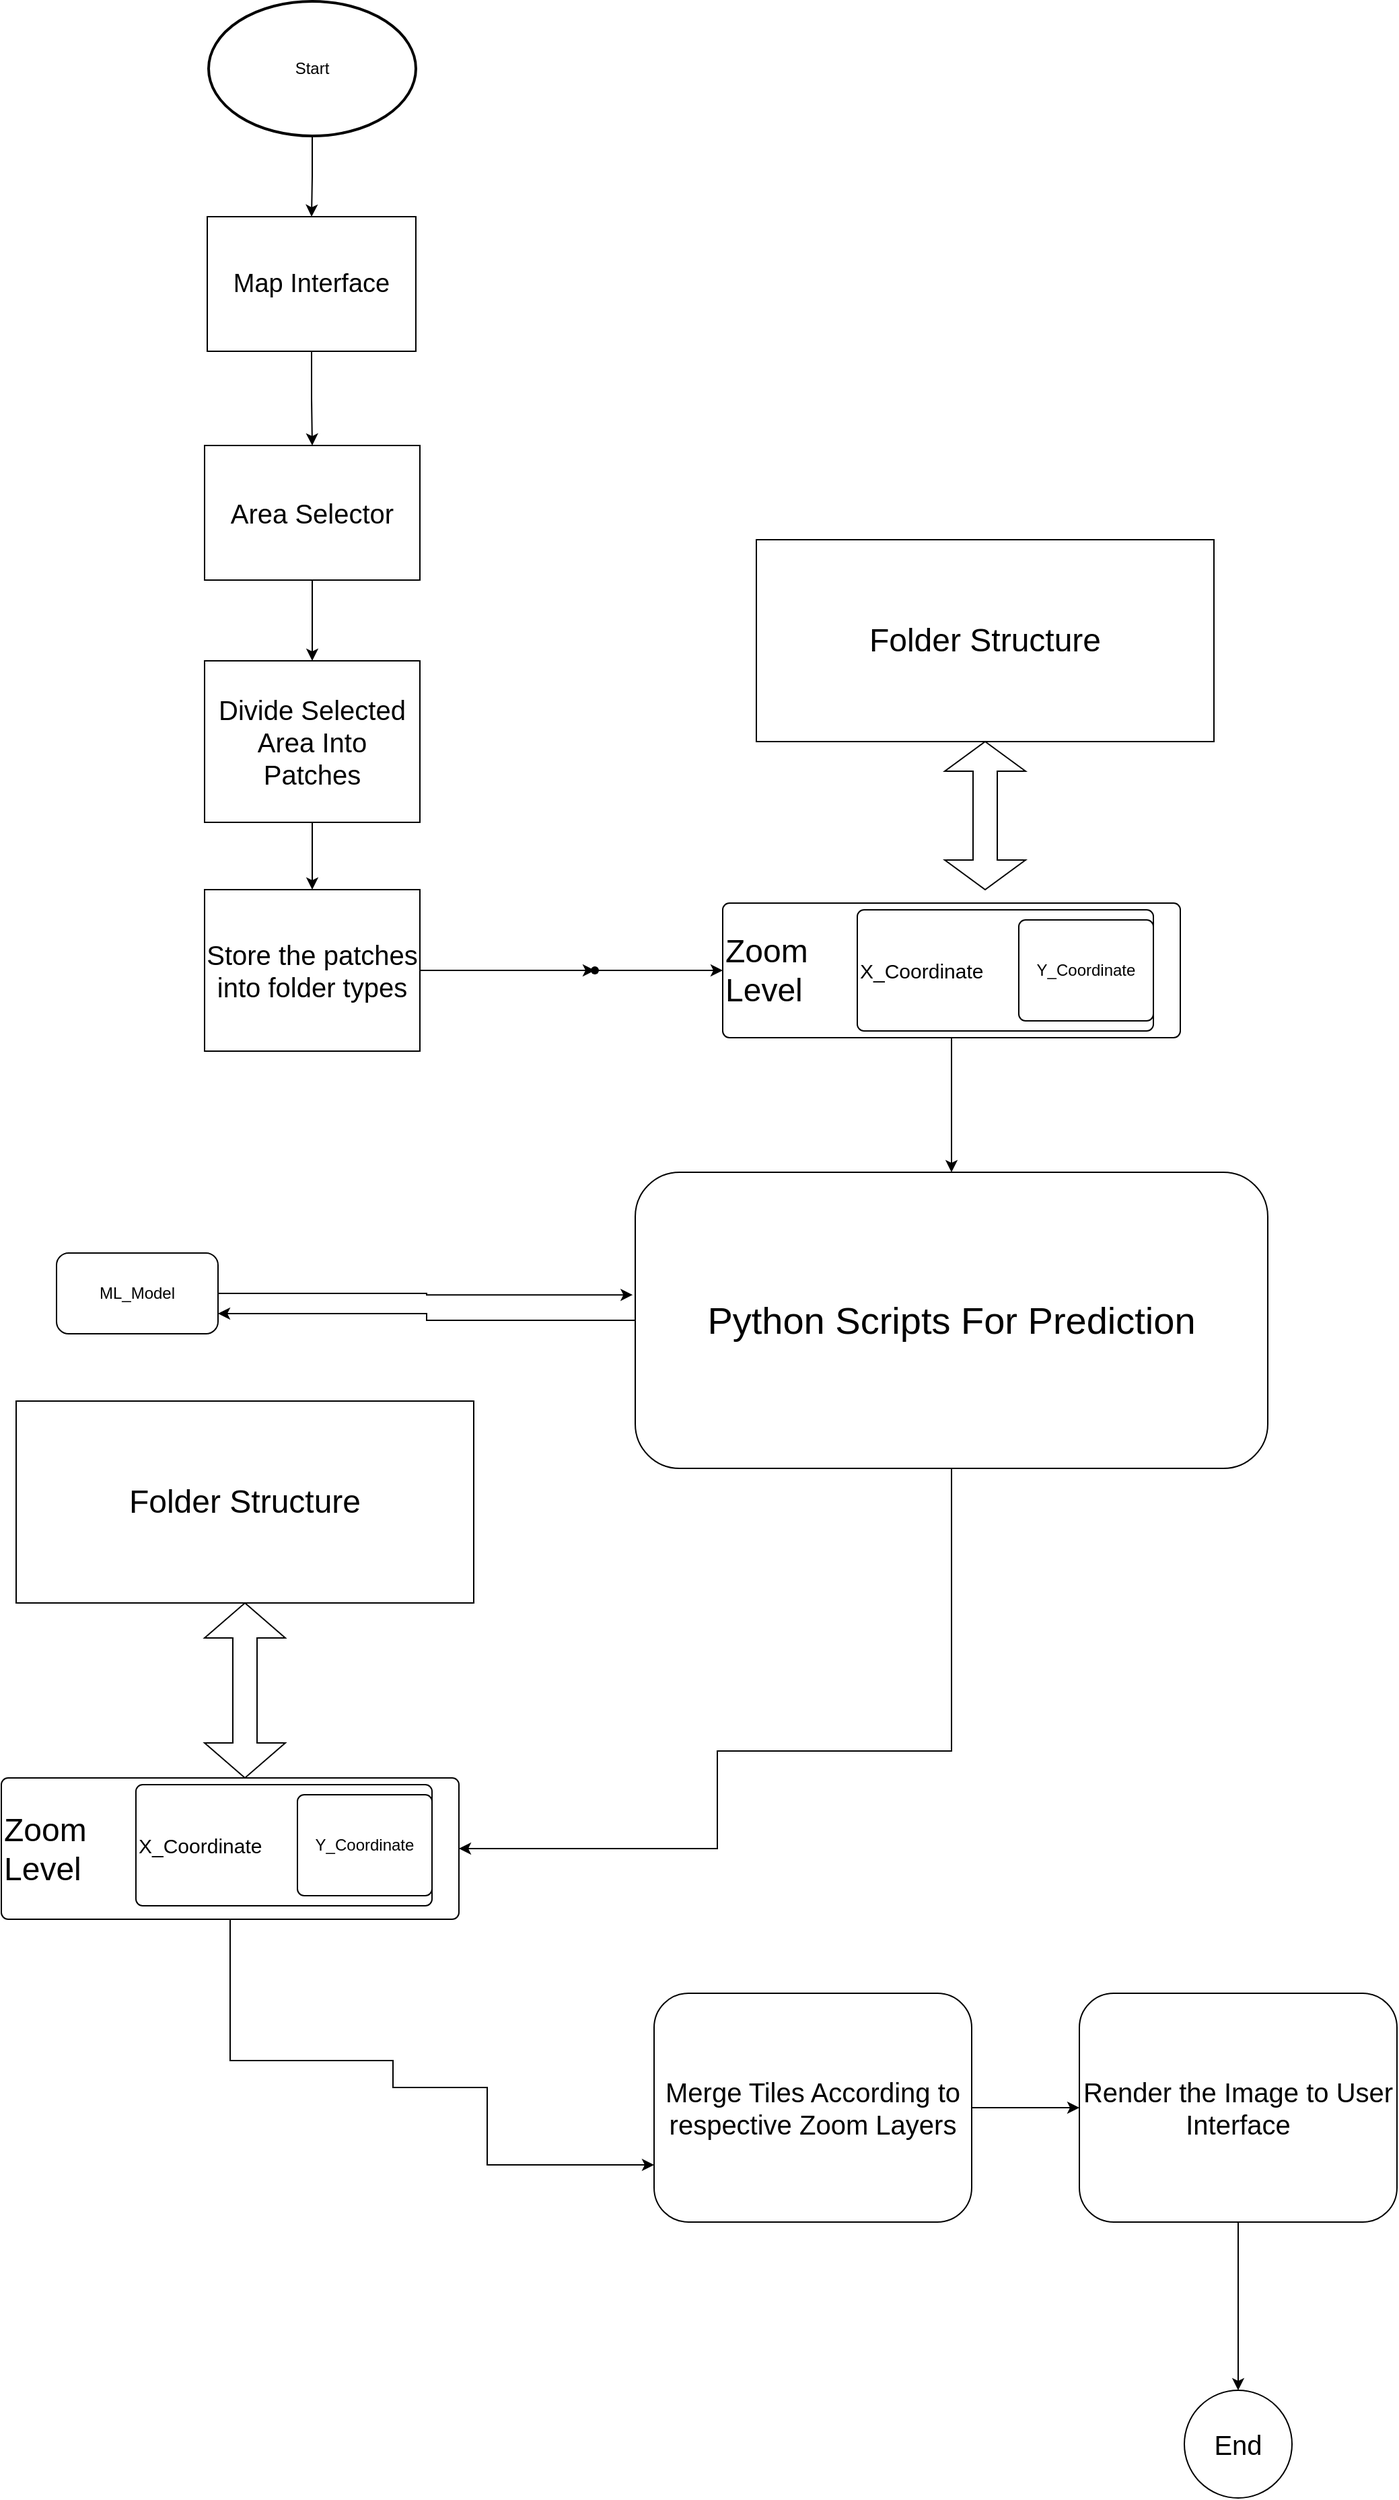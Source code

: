<mxfile version="22.1.11" type="github">
  <diagram name="Page-1" id="XXXdVwAd_5QyIGVRwvhc">
    <mxGraphModel dx="1434" dy="1962" grid="1" gridSize="10" guides="1" tooltips="1" connect="1" arrows="1" fold="1" page="1" pageScale="1" pageWidth="827" pageHeight="1169" math="0" shadow="0">
      <root>
        <mxCell id="0" />
        <mxCell id="1" parent="0" />
        <mxCell id="v2z-xDfR69My8wH2Z2qG-80" value="" style="edgeStyle=orthogonalEdgeStyle;rounded=0;orthogonalLoop=1;jettySize=auto;html=1;" edge="1" parent="1" source="v2z-xDfR69My8wH2Z2qG-1" target="v2z-xDfR69My8wH2Z2qG-2">
          <mxGeometry relative="1" as="geometry" />
        </mxCell>
        <mxCell id="v2z-xDfR69My8wH2Z2qG-1" value="Start" style="strokeWidth=2;html=1;shape=mxgraph.flowchart.start_2;whiteSpace=wrap;" vertex="1" parent="1">
          <mxGeometry x="243" y="-250" width="154" height="100" as="geometry" />
        </mxCell>
        <mxCell id="v2z-xDfR69My8wH2Z2qG-79" value="" style="edgeStyle=orthogonalEdgeStyle;rounded=0;orthogonalLoop=1;jettySize=auto;html=1;" edge="1" parent="1" source="v2z-xDfR69My8wH2Z2qG-2" target="v2z-xDfR69My8wH2Z2qG-3">
          <mxGeometry relative="1" as="geometry" />
        </mxCell>
        <mxCell id="v2z-xDfR69My8wH2Z2qG-2" value="&lt;font style=&quot;font-size: 19px;&quot;&gt;Map Interface&lt;/font&gt;" style="rounded=0;whiteSpace=wrap;html=1;" vertex="1" parent="1">
          <mxGeometry x="242" y="-90" width="155" height="100" as="geometry" />
        </mxCell>
        <mxCell id="v2z-xDfR69My8wH2Z2qG-78" value="" style="edgeStyle=orthogonalEdgeStyle;rounded=0;orthogonalLoop=1;jettySize=auto;html=1;" edge="1" parent="1" source="v2z-xDfR69My8wH2Z2qG-3" target="v2z-xDfR69My8wH2Z2qG-5">
          <mxGeometry relative="1" as="geometry" />
        </mxCell>
        <mxCell id="v2z-xDfR69My8wH2Z2qG-3" value="&lt;font style=&quot;font-size: 20px;&quot;&gt;Area Selector&lt;/font&gt;" style="rounded=0;whiteSpace=wrap;html=1;" vertex="1" parent="1">
          <mxGeometry x="240" y="80" width="160" height="100" as="geometry" />
        </mxCell>
        <mxCell id="v2z-xDfR69My8wH2Z2qG-77" value="" style="edgeStyle=orthogonalEdgeStyle;rounded=0;orthogonalLoop=1;jettySize=auto;html=1;" edge="1" parent="1" source="v2z-xDfR69My8wH2Z2qG-5" target="v2z-xDfR69My8wH2Z2qG-7">
          <mxGeometry relative="1" as="geometry" />
        </mxCell>
        <mxCell id="v2z-xDfR69My8wH2Z2qG-5" value="&lt;font style=&quot;font-size: 20px;&quot;&gt;Divide Selected Area Into Patches&lt;/font&gt;" style="rounded=0;whiteSpace=wrap;html=1;" vertex="1" parent="1">
          <mxGeometry x="240" y="240" width="160" height="120" as="geometry" />
        </mxCell>
        <mxCell id="v2z-xDfR69My8wH2Z2qG-75" value="" style="edgeStyle=orthogonalEdgeStyle;rounded=0;orthogonalLoop=1;jettySize=auto;html=1;" edge="1" parent="1" source="v2z-xDfR69My8wH2Z2qG-7" target="v2z-xDfR69My8wH2Z2qG-74">
          <mxGeometry relative="1" as="geometry" />
        </mxCell>
        <mxCell id="v2z-xDfR69My8wH2Z2qG-7" value="&lt;font style=&quot;font-size: 20px;&quot;&gt;Store the patches into folder types&lt;/font&gt;" style="rounded=0;whiteSpace=wrap;html=1;" vertex="1" parent="1">
          <mxGeometry x="240" y="410" width="160" height="120" as="geometry" />
        </mxCell>
        <mxCell id="v2z-xDfR69My8wH2Z2qG-85" value="" style="edgeStyle=orthogonalEdgeStyle;rounded=0;orthogonalLoop=1;jettySize=auto;html=1;" edge="1" parent="1" source="v2z-xDfR69My8wH2Z2qG-8" target="v2z-xDfR69My8wH2Z2qG-26">
          <mxGeometry relative="1" as="geometry" />
        </mxCell>
        <mxCell id="v2z-xDfR69My8wH2Z2qG-8" value="&lt;font style=&quot;font-size: 24px;&quot;&gt;Zoom&lt;br&gt;Level&lt;/font&gt;" style="rounded=1;absoluteArcSize=1;html=1;arcSize=10;align=left;" vertex="1" parent="1">
          <mxGeometry x="625" y="420" width="340" height="100" as="geometry" />
        </mxCell>
        <mxCell id="v2z-xDfR69My8wH2Z2qG-9" value="" style="html=1;shape=mxgraph.er.anchor;whiteSpace=wrap;" vertex="1" parent="v2z-xDfR69My8wH2Z2qG-8">
          <mxGeometry width="170" height="100" as="geometry" />
        </mxCell>
        <mxCell id="v2z-xDfR69My8wH2Z2qG-10" value="&lt;font style=&quot;font-size: 15px;&quot;&gt;X_Coordinate&lt;/font&gt;" style="rounded=1;absoluteArcSize=1;html=1;arcSize=10;whiteSpace=wrap;points=[];strokeColor=inherit;fillColor=inherit;align=left;" vertex="1" parent="v2z-xDfR69My8wH2Z2qG-8">
          <mxGeometry x="100" y="5" width="220" height="90" as="geometry" />
        </mxCell>
        <mxCell id="v2z-xDfR69My8wH2Z2qG-11" value="Y_Coordinate" style="rounded=1;absoluteArcSize=1;html=1;arcSize=10;whiteSpace=wrap;points=[];strokeColor=inherit;fillColor=inherit;" vertex="1" parent="v2z-xDfR69My8wH2Z2qG-8">
          <mxGeometry x="220" y="12.5" width="100" height="75" as="geometry" />
        </mxCell>
        <mxCell id="v2z-xDfR69My8wH2Z2qG-17" value="&lt;font style=&quot;font-size: 24px;&quot;&gt;Folder Structure&lt;/font&gt;" style="rounded=0;whiteSpace=wrap;html=1;" vertex="1" parent="1">
          <mxGeometry x="650" y="150" width="340" height="150" as="geometry" />
        </mxCell>
        <mxCell id="v2z-xDfR69My8wH2Z2qG-18" value="" style="shape=doubleArrow;direction=south;whiteSpace=wrap;html=1;" vertex="1" parent="1">
          <mxGeometry x="790" y="300" width="60" height="110" as="geometry" />
        </mxCell>
        <mxCell id="v2z-xDfR69My8wH2Z2qG-56" value="" style="edgeStyle=orthogonalEdgeStyle;rounded=0;orthogonalLoop=1;jettySize=auto;html=1;entryX=1;entryY=0.75;entryDx=0;entryDy=0;" edge="1" parent="1" source="v2z-xDfR69My8wH2Z2qG-26" target="v2z-xDfR69My8wH2Z2qG-40">
          <mxGeometry relative="1" as="geometry">
            <mxPoint x="480" y="730" as="targetPoint" />
          </mxGeometry>
        </mxCell>
        <mxCell id="v2z-xDfR69My8wH2Z2qG-64" value="" style="edgeStyle=orthogonalEdgeStyle;rounded=0;orthogonalLoop=1;jettySize=auto;html=1;entryX=1;entryY=0.5;entryDx=0;entryDy=0;" edge="1" parent="1" source="v2z-xDfR69My8wH2Z2qG-26" target="v2z-xDfR69My8wH2Z2qG-58">
          <mxGeometry relative="1" as="geometry">
            <mxPoint x="620" y="1060" as="targetPoint" />
            <Array as="points">
              <mxPoint x="795" y="1050" />
              <mxPoint x="621" y="1050" />
              <mxPoint x="621" y="1123" />
            </Array>
          </mxGeometry>
        </mxCell>
        <mxCell id="v2z-xDfR69My8wH2Z2qG-26" value="&lt;font style=&quot;font-size: 28px;&quot;&gt;Python Scripts For Prediction&lt;/font&gt;" style="rounded=1;whiteSpace=wrap;html=1;" vertex="1" parent="1">
          <mxGeometry x="560" y="620" width="470" height="220" as="geometry" />
        </mxCell>
        <mxCell id="v2z-xDfR69My8wH2Z2qG-54" value="" style="edgeStyle=orthogonalEdgeStyle;rounded=0;orthogonalLoop=1;jettySize=auto;html=1;entryX=-0.004;entryY=0.414;entryDx=0;entryDy=0;entryPerimeter=0;" edge="1" parent="1" source="v2z-xDfR69My8wH2Z2qG-40" target="v2z-xDfR69My8wH2Z2qG-26">
          <mxGeometry relative="1" as="geometry">
            <mxPoint x="330" y="690" as="targetPoint" />
          </mxGeometry>
        </mxCell>
        <mxCell id="v2z-xDfR69My8wH2Z2qG-40" value="ML_Model" style="rounded=1;whiteSpace=wrap;html=1;" vertex="1" parent="1">
          <mxGeometry x="130" y="680" width="120" height="60" as="geometry" />
        </mxCell>
        <mxCell id="v2z-xDfR69My8wH2Z2qG-57" value="&lt;font style=&quot;font-size: 24px;&quot;&gt;Folder Structure&lt;/font&gt;" style="rounded=0;whiteSpace=wrap;html=1;" vertex="1" parent="1">
          <mxGeometry x="100" y="790" width="340" height="150" as="geometry" />
        </mxCell>
        <mxCell id="v2z-xDfR69My8wH2Z2qG-70" value="" style="edgeStyle=orthogonalEdgeStyle;rounded=0;orthogonalLoop=1;jettySize=auto;html=1;entryX=0;entryY=0.75;entryDx=0;entryDy=0;" edge="1" parent="1" source="v2z-xDfR69My8wH2Z2qG-58" target="v2z-xDfR69My8wH2Z2qG-65">
          <mxGeometry relative="1" as="geometry">
            <mxPoint x="410" y="1300" as="targetPoint" />
            <Array as="points">
              <mxPoint x="259" y="1280" />
              <mxPoint x="380" y="1280" />
              <mxPoint x="380" y="1300" />
              <mxPoint x="450" y="1300" />
            </Array>
          </mxGeometry>
        </mxCell>
        <mxCell id="v2z-xDfR69My8wH2Z2qG-58" value="&lt;font style=&quot;font-size: 24px;&quot;&gt;Zoom&lt;br&gt;Level&lt;/font&gt;" style="rounded=1;absoluteArcSize=1;html=1;arcSize=10;align=left;" vertex="1" parent="1">
          <mxGeometry x="89" y="1070" width="340" height="105" as="geometry" />
        </mxCell>
        <mxCell id="v2z-xDfR69My8wH2Z2qG-59" value="" style="html=1;shape=mxgraph.er.anchor;whiteSpace=wrap;" vertex="1" parent="v2z-xDfR69My8wH2Z2qG-58">
          <mxGeometry width="170" height="100" as="geometry" />
        </mxCell>
        <mxCell id="v2z-xDfR69My8wH2Z2qG-60" value="&lt;font style=&quot;font-size: 15px;&quot;&gt;X_Coordinate&lt;/font&gt;" style="rounded=1;absoluteArcSize=1;html=1;arcSize=10;whiteSpace=wrap;points=[];strokeColor=inherit;fillColor=inherit;align=left;" vertex="1" parent="v2z-xDfR69My8wH2Z2qG-58">
          <mxGeometry x="100" y="5" width="220" height="90" as="geometry" />
        </mxCell>
        <mxCell id="v2z-xDfR69My8wH2Z2qG-61" value="Y_Coordinate" style="rounded=1;absoluteArcSize=1;html=1;arcSize=10;whiteSpace=wrap;points=[];strokeColor=inherit;fillColor=inherit;" vertex="1" parent="v2z-xDfR69My8wH2Z2qG-58">
          <mxGeometry x="220" y="12.5" width="100" height="75" as="geometry" />
        </mxCell>
        <mxCell id="v2z-xDfR69My8wH2Z2qG-62" value="" style="shape=doubleArrow;direction=south;whiteSpace=wrap;html=1;" vertex="1" parent="1">
          <mxGeometry x="240" y="940" width="60" height="130" as="geometry" />
        </mxCell>
        <mxCell id="v2z-xDfR69My8wH2Z2qG-72" value="" style="edgeStyle=orthogonalEdgeStyle;rounded=0;orthogonalLoop=1;jettySize=auto;html=1;" edge="1" parent="1" source="v2z-xDfR69My8wH2Z2qG-65" target="v2z-xDfR69My8wH2Z2qG-71">
          <mxGeometry relative="1" as="geometry" />
        </mxCell>
        <mxCell id="v2z-xDfR69My8wH2Z2qG-65" value="&lt;font style=&quot;font-size: 20px;&quot;&gt;Merge Tiles According to respective Zoom Layers&lt;/font&gt;" style="rounded=1;whiteSpace=wrap;html=1;" vertex="1" parent="1">
          <mxGeometry x="574" y="1230" width="236" height="170" as="geometry" />
        </mxCell>
        <mxCell id="v2z-xDfR69My8wH2Z2qG-82" value="" style="edgeStyle=orthogonalEdgeStyle;rounded=0;orthogonalLoop=1;jettySize=auto;html=1;" edge="1" parent="1" source="v2z-xDfR69My8wH2Z2qG-71" target="v2z-xDfR69My8wH2Z2qG-81">
          <mxGeometry relative="1" as="geometry" />
        </mxCell>
        <mxCell id="v2z-xDfR69My8wH2Z2qG-71" value="&lt;font style=&quot;font-size: 20px;&quot;&gt;Render the Image to User Interface&lt;/font&gt;" style="rounded=1;whiteSpace=wrap;html=1;" vertex="1" parent="1">
          <mxGeometry x="890" y="1230" width="236" height="170" as="geometry" />
        </mxCell>
        <mxCell id="v2z-xDfR69My8wH2Z2qG-76" value="" style="edgeStyle=orthogonalEdgeStyle;rounded=0;orthogonalLoop=1;jettySize=auto;html=1;" edge="1" parent="1" source="v2z-xDfR69My8wH2Z2qG-74" target="v2z-xDfR69My8wH2Z2qG-9">
          <mxGeometry relative="1" as="geometry" />
        </mxCell>
        <mxCell id="v2z-xDfR69My8wH2Z2qG-74" value="" style="shape=waypoint;sketch=0;size=6;pointerEvents=1;points=[];fillColor=default;resizable=0;rotatable=0;perimeter=centerPerimeter;snapToPoint=1;rounded=0;" vertex="1" parent="1">
          <mxGeometry x="520" y="460" width="20" height="20" as="geometry" />
        </mxCell>
        <mxCell id="v2z-xDfR69My8wH2Z2qG-81" value="&lt;font style=&quot;font-size: 20px;&quot;&gt;End&lt;/font&gt;" style="ellipse;whiteSpace=wrap;html=1;rounded=1;" vertex="1" parent="1">
          <mxGeometry x="968" y="1525" width="80" height="80" as="geometry" />
        </mxCell>
      </root>
    </mxGraphModel>
  </diagram>
</mxfile>
